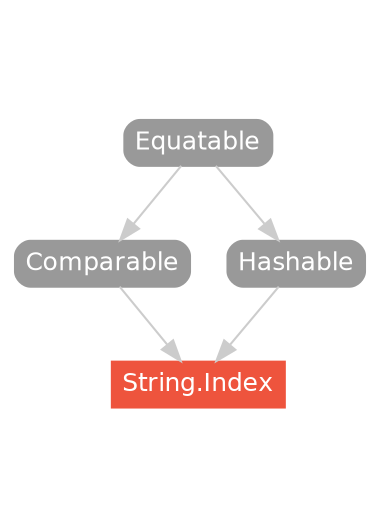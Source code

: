 strict digraph "String.Index - Type Hierarchy - SwiftDoc.org" {
    pad="0.1,0.8"
    node [shape=box, style="filled,rounded", color="#999999", fillcolor="#999999", fontcolor=white, fontname=Helvetica, fontnames="Helvetica,sansserif", fontsize=12, margin="0.07,0.05", height="0.3"]
    edge [color="#cccccc"]
    "Comparable" [URL="/protocol/Comparable/hierarchy/"]
    "Equatable" [URL="/protocol/Equatable/hierarchy/"]
    "Hashable" [URL="/protocol/Hashable/hierarchy/"]
    "String.Index" [URL="/type/String.Index/", style="filled", fillcolor="#ee543d", color="#ee543d"]    "Comparable" -> "String.Index"
    "Hashable" -> "String.Index"
    "Equatable" -> "Comparable"
    "Equatable" -> "Hashable"
    subgraph Types {
        rank = max; "String.Index";
    }
}